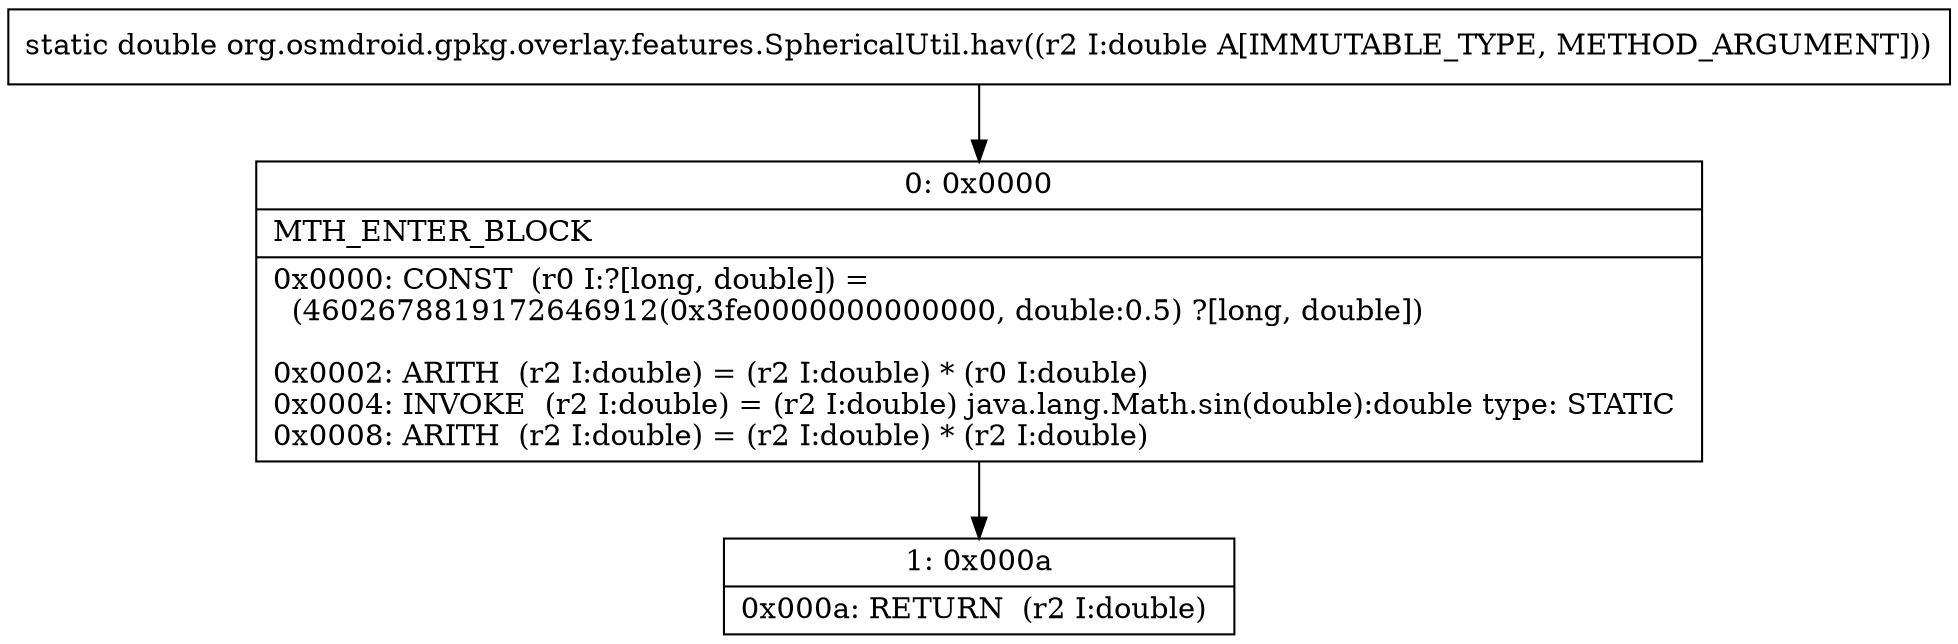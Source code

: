 digraph "CFG fororg.osmdroid.gpkg.overlay.features.SphericalUtil.hav(D)D" {
Node_0 [shape=record,label="{0\:\ 0x0000|MTH_ENTER_BLOCK\l|0x0000: CONST  (r0 I:?[long, double]) = \l  (4602678819172646912(0x3fe0000000000000, double:0.5) ?[long, double])\l \l0x0002: ARITH  (r2 I:double) = (r2 I:double) * (r0 I:double) \l0x0004: INVOKE  (r2 I:double) = (r2 I:double) java.lang.Math.sin(double):double type: STATIC \l0x0008: ARITH  (r2 I:double) = (r2 I:double) * (r2 I:double) \l}"];
Node_1 [shape=record,label="{1\:\ 0x000a|0x000a: RETURN  (r2 I:double) \l}"];
MethodNode[shape=record,label="{static double org.osmdroid.gpkg.overlay.features.SphericalUtil.hav((r2 I:double A[IMMUTABLE_TYPE, METHOD_ARGUMENT])) }"];
MethodNode -> Node_0;
Node_0 -> Node_1;
}

